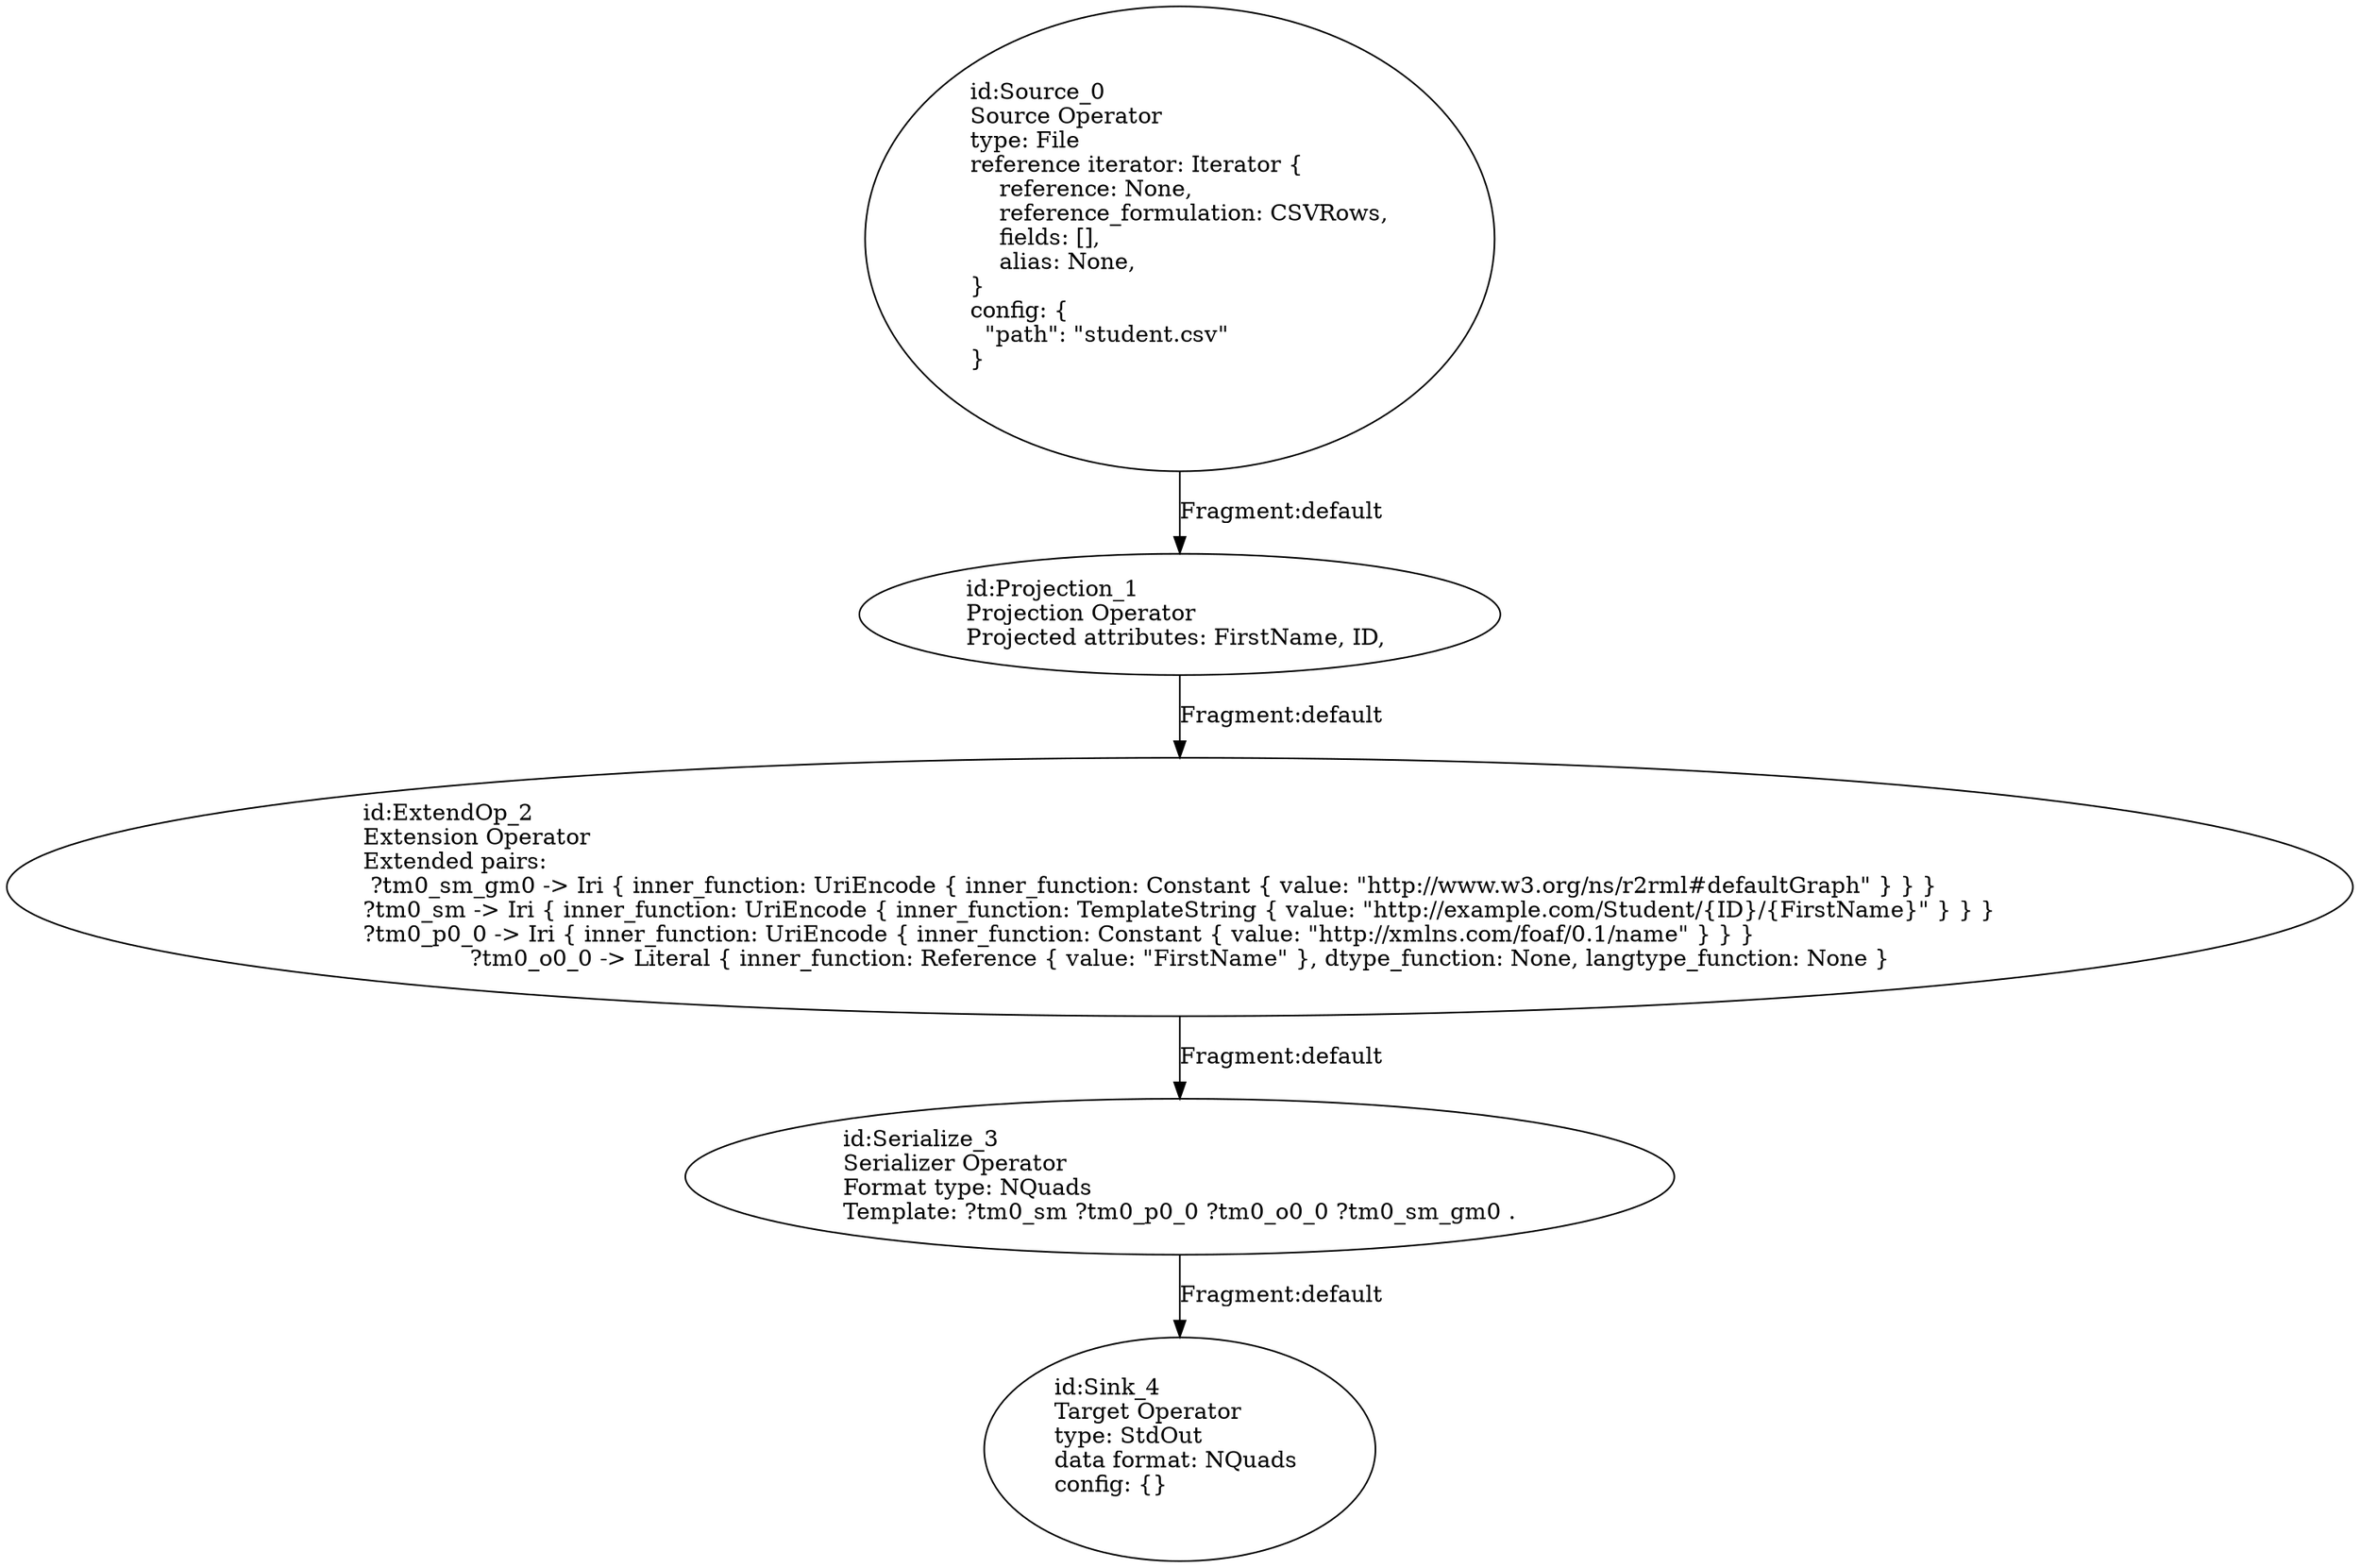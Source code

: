 digraph {
    0 [ label = "id:Source_0 \lSource Operator\ltype: File \lreference iterator: Iterator {\l    reference: None,\l    reference_formulation: CSVRows,\l    fields: [],\l    alias: None,\l} \lconfig: {\l  \"path\": \"student.csv\"\l}\l             " ]
    1 [ label = "id:Projection_1 \lProjection Operator\lProjected attributes: FirstName, ID, " ]
    2 [ label = "id:ExtendOp_2 \lExtension Operator\lExtended pairs: \l ?tm0_sm_gm0 -> Iri { inner_function: UriEncode { inner_function: Constant { value: \"http://www.w3.org/ns/r2rml#defaultGraph\" } } }\l?tm0_sm -> Iri { inner_function: UriEncode { inner_function: TemplateString { value: \"http://example.com/Student/{ID}/{FirstName}\" } } }\l?tm0_p0_0 -> Iri { inner_function: UriEncode { inner_function: Constant { value: \"http://xmlns.com/foaf/0.1/name\" } } }\l?tm0_o0_0 -> Literal { inner_function: Reference { value: \"FirstName\" }, dtype_function: None, langtype_function: None }" ]
    3 [ label = "id:Serialize_3 \lSerializer Operator\lFormat type: NQuads\lTemplate: ?tm0_sm ?tm0_p0_0 ?tm0_o0_0 ?tm0_sm_gm0 ." ]
    4 [ label = "id:Sink_4 \lTarget Operator\ltype: StdOut \ldata format: NQuads \lconfig: {}\l             " ]
    0 -> 1 [ label = "Fragment:default" ]
    1 -> 2 [ label = "Fragment:default" ]
    2 -> 3 [ label = "Fragment:default" ]
    3 -> 4 [ label = "Fragment:default" ]
}
